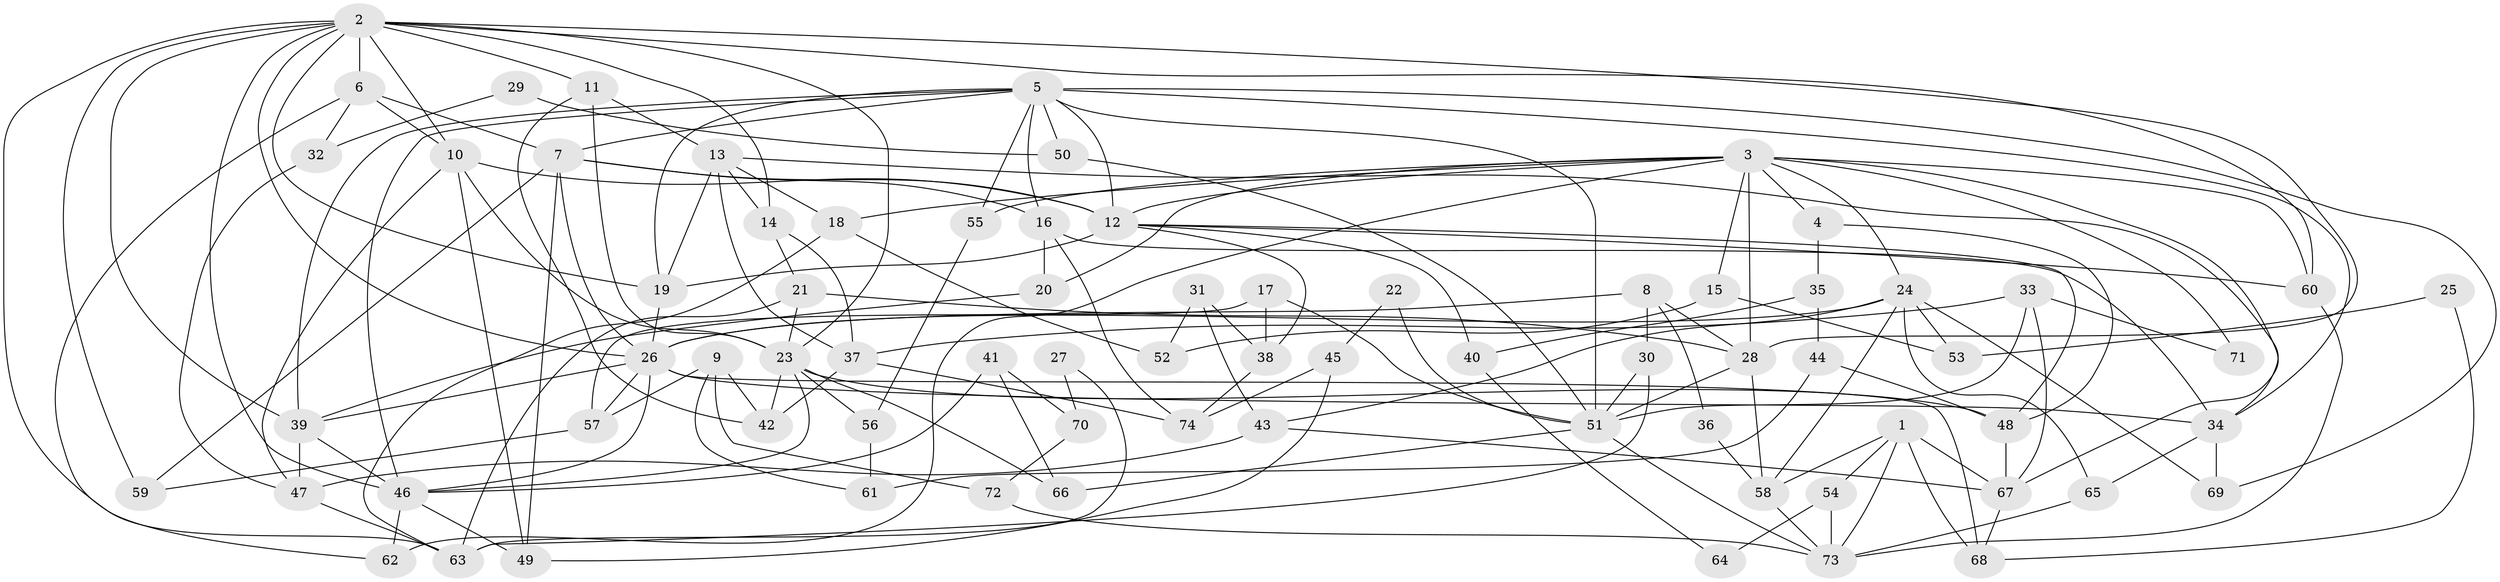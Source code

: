 // original degree distribution, {5: 0.1262135922330097, 6: 0.10679611650485436, 8: 0.02912621359223301, 3: 0.33980582524271846, 4: 0.2524271844660194, 2: 0.11650485436893204, 7: 0.019417475728155338, 10: 0.009708737864077669}
// Generated by graph-tools (version 1.1) at 2025/51/03/04/25 22:51:18]
// undirected, 74 vertices, 168 edges
graph export_dot {
  node [color=gray90,style=filled];
  1;
  2;
  3;
  4;
  5;
  6;
  7;
  8;
  9;
  10;
  11;
  12;
  13;
  14;
  15;
  16;
  17;
  18;
  19;
  20;
  21;
  22;
  23;
  24;
  25;
  26;
  27;
  28;
  29;
  30;
  31;
  32;
  33;
  34;
  35;
  36;
  37;
  38;
  39;
  40;
  41;
  42;
  43;
  44;
  45;
  46;
  47;
  48;
  49;
  50;
  51;
  52;
  53;
  54;
  55;
  56;
  57;
  58;
  59;
  60;
  61;
  62;
  63;
  64;
  65;
  66;
  67;
  68;
  69;
  70;
  71;
  72;
  73;
  74;
  1 -- 54 [weight=1.0];
  1 -- 58 [weight=1.0];
  1 -- 67 [weight=1.0];
  1 -- 68 [weight=1.0];
  1 -- 73 [weight=1.0];
  2 -- 6 [weight=1.0];
  2 -- 10 [weight=1.0];
  2 -- 11 [weight=1.0];
  2 -- 14 [weight=1.0];
  2 -- 19 [weight=1.0];
  2 -- 23 [weight=1.0];
  2 -- 26 [weight=1.0];
  2 -- 28 [weight=1.0];
  2 -- 39 [weight=1.0];
  2 -- 46 [weight=1.0];
  2 -- 59 [weight=1.0];
  2 -- 60 [weight=1.0];
  2 -- 63 [weight=1.0];
  3 -- 4 [weight=1.0];
  3 -- 12 [weight=1.0];
  3 -- 15 [weight=1.0];
  3 -- 18 [weight=1.0];
  3 -- 20 [weight=1.0];
  3 -- 24 [weight=1.0];
  3 -- 28 [weight=1.0];
  3 -- 55 [weight=1.0];
  3 -- 60 [weight=1.0];
  3 -- 62 [weight=1.0];
  3 -- 67 [weight=1.0];
  3 -- 71 [weight=1.0];
  4 -- 35 [weight=1.0];
  4 -- 48 [weight=1.0];
  5 -- 7 [weight=1.0];
  5 -- 12 [weight=1.0];
  5 -- 16 [weight=1.0];
  5 -- 19 [weight=1.0];
  5 -- 34 [weight=1.0];
  5 -- 39 [weight=1.0];
  5 -- 46 [weight=1.0];
  5 -- 50 [weight=1.0];
  5 -- 51 [weight=2.0];
  5 -- 55 [weight=1.0];
  5 -- 69 [weight=1.0];
  6 -- 7 [weight=1.0];
  6 -- 10 [weight=1.0];
  6 -- 32 [weight=1.0];
  6 -- 62 [weight=1.0];
  7 -- 12 [weight=1.0];
  7 -- 16 [weight=1.0];
  7 -- 26 [weight=1.0];
  7 -- 49 [weight=1.0];
  7 -- 59 [weight=2.0];
  8 -- 26 [weight=1.0];
  8 -- 28 [weight=1.0];
  8 -- 30 [weight=1.0];
  8 -- 36 [weight=1.0];
  9 -- 42 [weight=1.0];
  9 -- 57 [weight=1.0];
  9 -- 61 [weight=1.0];
  9 -- 72 [weight=1.0];
  10 -- 12 [weight=1.0];
  10 -- 23 [weight=1.0];
  10 -- 47 [weight=1.0];
  10 -- 49 [weight=1.0];
  11 -- 13 [weight=1.0];
  11 -- 23 [weight=1.0];
  11 -- 42 [weight=1.0];
  12 -- 19 [weight=1.0];
  12 -- 38 [weight=1.0];
  12 -- 40 [weight=1.0];
  12 -- 48 [weight=1.0];
  12 -- 60 [weight=1.0];
  13 -- 14 [weight=1.0];
  13 -- 18 [weight=1.0];
  13 -- 19 [weight=1.0];
  13 -- 34 [weight=1.0];
  13 -- 37 [weight=1.0];
  14 -- 21 [weight=1.0];
  14 -- 37 [weight=1.0];
  15 -- 52 [weight=1.0];
  15 -- 53 [weight=1.0];
  16 -- 20 [weight=1.0];
  16 -- 34 [weight=1.0];
  16 -- 74 [weight=1.0];
  17 -- 38 [weight=1.0];
  17 -- 51 [weight=1.0];
  17 -- 57 [weight=1.0];
  18 -- 52 [weight=1.0];
  18 -- 63 [weight=1.0];
  19 -- 26 [weight=1.0];
  20 -- 39 [weight=1.0];
  21 -- 23 [weight=1.0];
  21 -- 28 [weight=1.0];
  21 -- 63 [weight=1.0];
  22 -- 45 [weight=1.0];
  22 -- 51 [weight=1.0];
  23 -- 42 [weight=1.0];
  23 -- 46 [weight=1.0];
  23 -- 48 [weight=1.0];
  23 -- 56 [weight=1.0];
  23 -- 66 [weight=1.0];
  24 -- 26 [weight=1.0];
  24 -- 43 [weight=1.0];
  24 -- 53 [weight=1.0];
  24 -- 58 [weight=1.0];
  24 -- 65 [weight=1.0];
  24 -- 69 [weight=1.0];
  25 -- 53 [weight=1.0];
  25 -- 68 [weight=1.0];
  26 -- 34 [weight=1.0];
  26 -- 39 [weight=1.0];
  26 -- 46 [weight=1.0];
  26 -- 57 [weight=1.0];
  26 -- 68 [weight=1.0];
  27 -- 63 [weight=1.0];
  27 -- 70 [weight=1.0];
  28 -- 51 [weight=1.0];
  28 -- 58 [weight=1.0];
  29 -- 32 [weight=1.0];
  29 -- 50 [weight=1.0];
  30 -- 51 [weight=1.0];
  30 -- 63 [weight=1.0];
  31 -- 38 [weight=1.0];
  31 -- 43 [weight=1.0];
  31 -- 52 [weight=1.0];
  32 -- 47 [weight=1.0];
  33 -- 37 [weight=1.0];
  33 -- 51 [weight=1.0];
  33 -- 67 [weight=1.0];
  33 -- 71 [weight=1.0];
  34 -- 65 [weight=1.0];
  34 -- 69 [weight=1.0];
  35 -- 40 [weight=1.0];
  35 -- 44 [weight=1.0];
  36 -- 58 [weight=1.0];
  37 -- 42 [weight=1.0];
  37 -- 74 [weight=1.0];
  38 -- 74 [weight=1.0];
  39 -- 46 [weight=1.0];
  39 -- 47 [weight=1.0];
  40 -- 64 [weight=1.0];
  41 -- 46 [weight=1.0];
  41 -- 66 [weight=1.0];
  41 -- 70 [weight=1.0];
  43 -- 47 [weight=1.0];
  43 -- 67 [weight=1.0];
  44 -- 48 [weight=1.0];
  44 -- 61 [weight=1.0];
  45 -- 49 [weight=1.0];
  45 -- 74 [weight=1.0];
  46 -- 49 [weight=1.0];
  46 -- 62 [weight=1.0];
  47 -- 63 [weight=1.0];
  48 -- 67 [weight=1.0];
  50 -- 51 [weight=1.0];
  51 -- 66 [weight=1.0];
  51 -- 73 [weight=1.0];
  54 -- 64 [weight=1.0];
  54 -- 73 [weight=1.0];
  55 -- 56 [weight=1.0];
  56 -- 61 [weight=1.0];
  57 -- 59 [weight=1.0];
  58 -- 73 [weight=1.0];
  60 -- 73 [weight=1.0];
  65 -- 73 [weight=1.0];
  67 -- 68 [weight=1.0];
  70 -- 72 [weight=1.0];
  72 -- 73 [weight=1.0];
}

